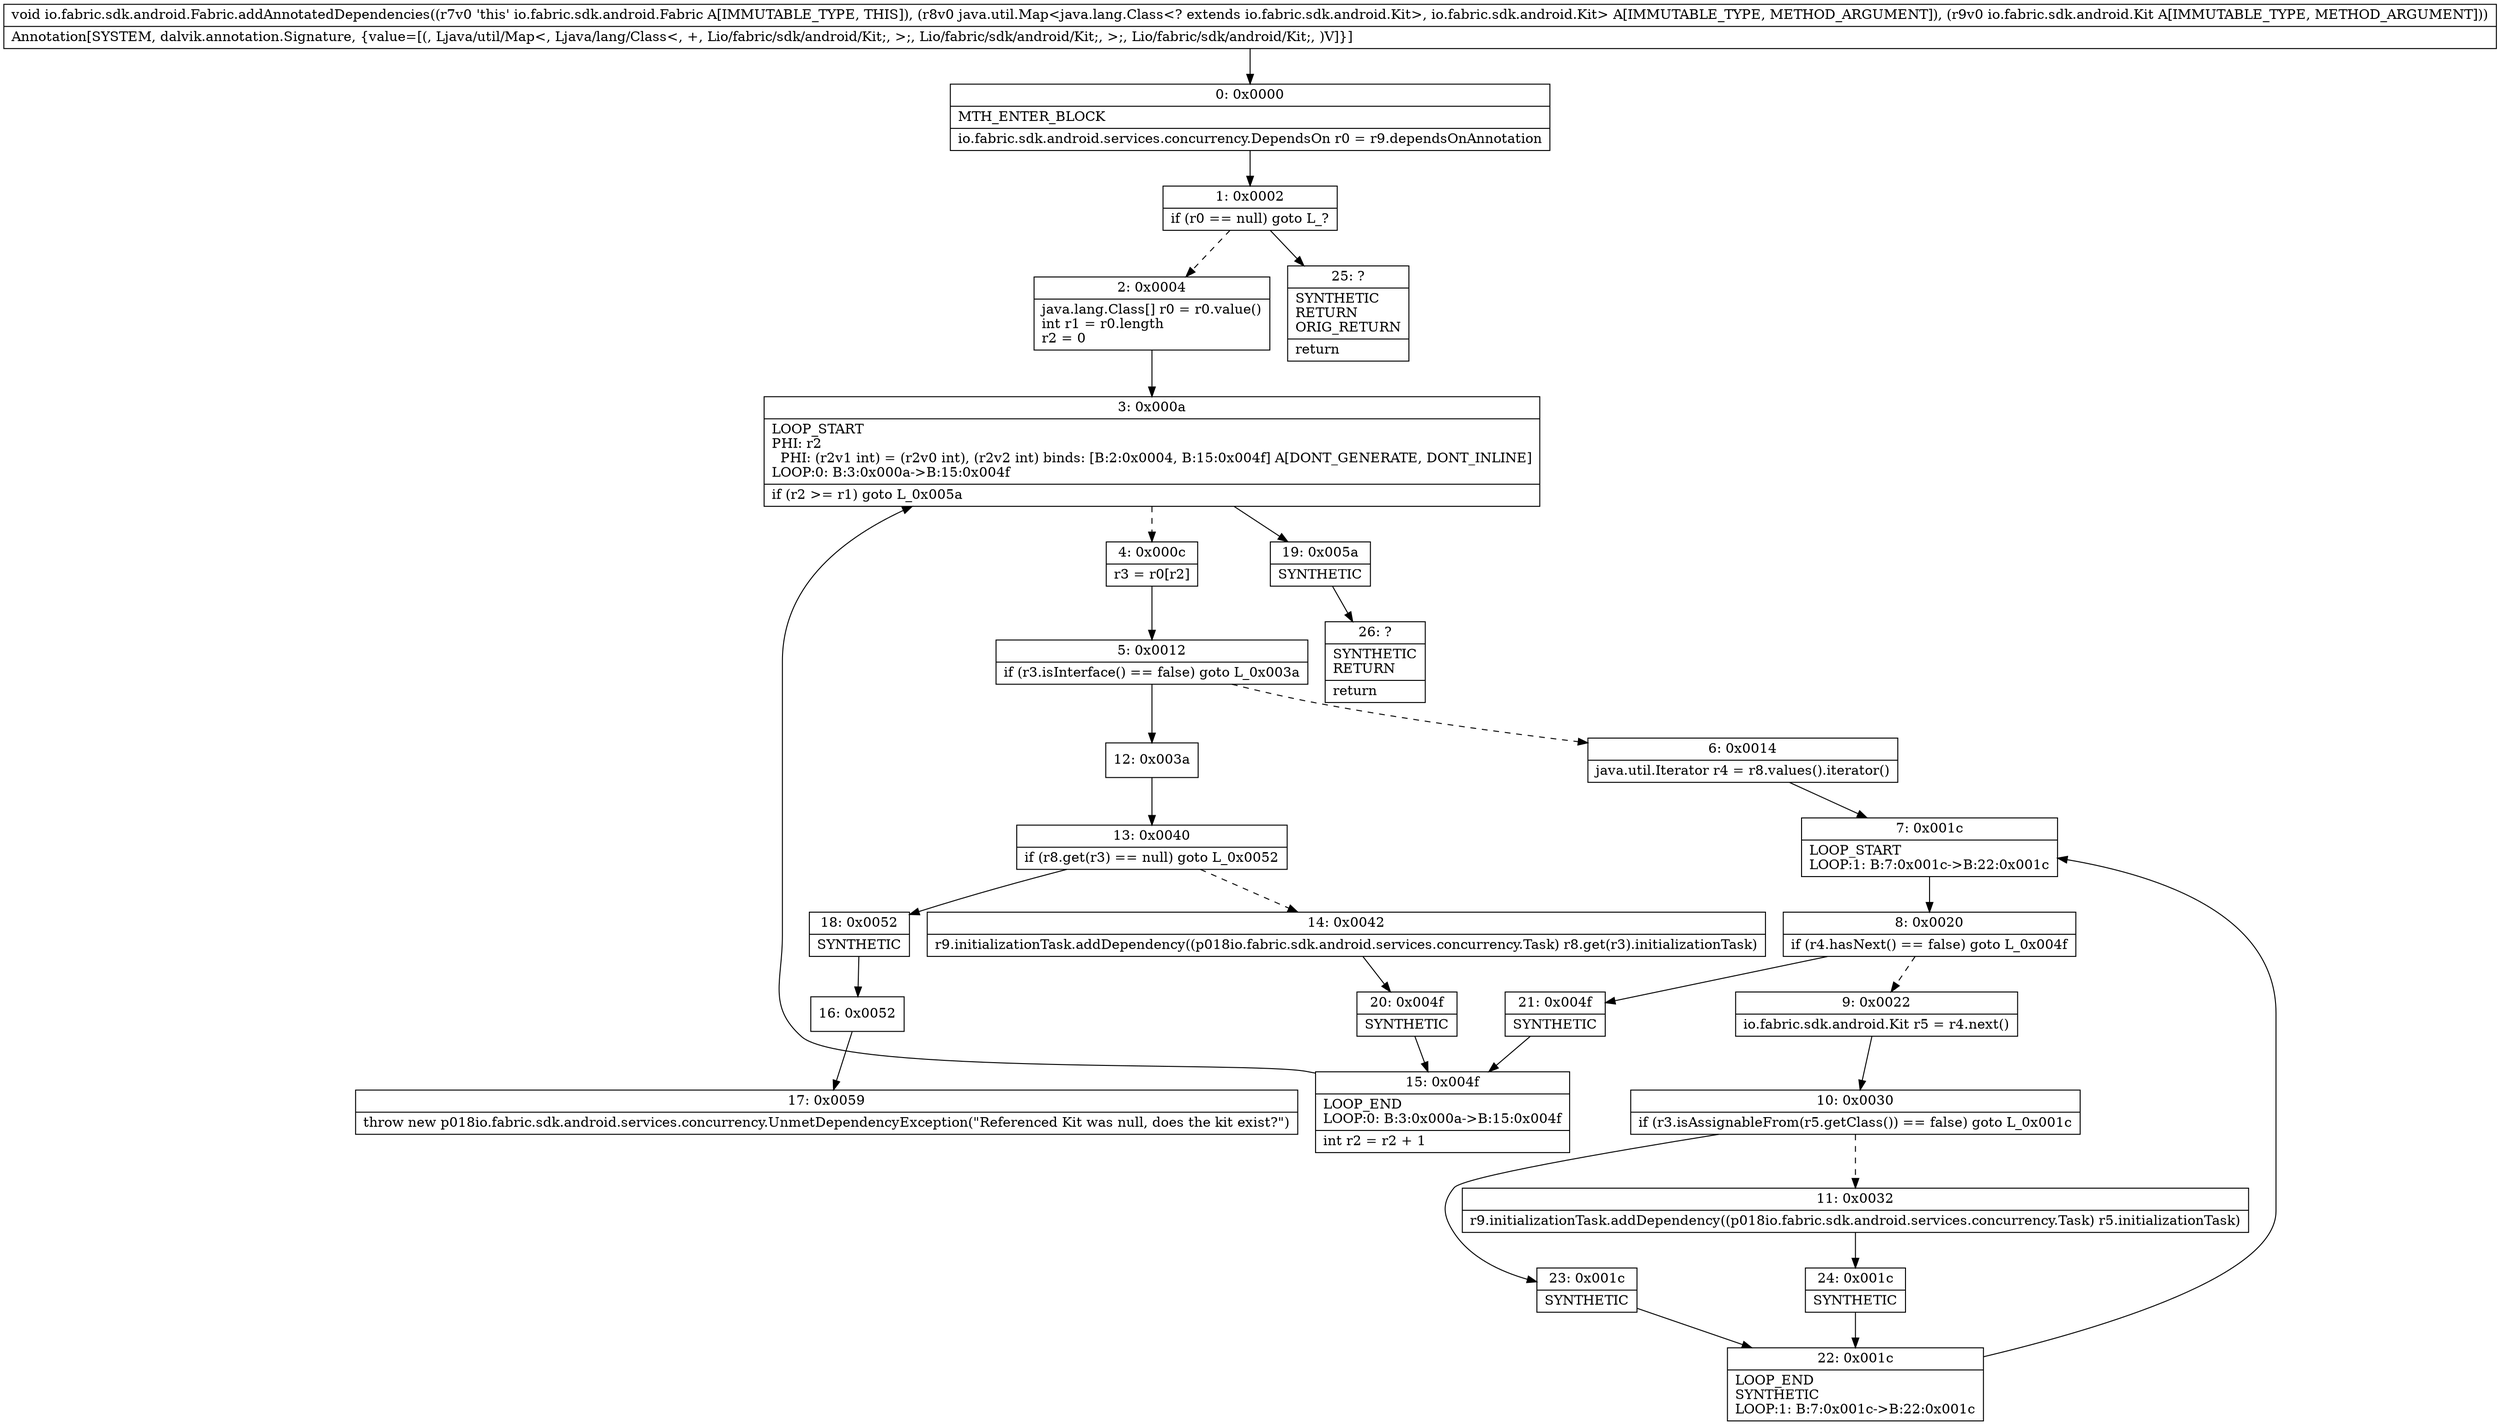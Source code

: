 digraph "CFG forio.fabric.sdk.android.Fabric.addAnnotatedDependencies(Ljava\/util\/Map;Lio\/fabric\/sdk\/android\/Kit;)V" {
Node_0 [shape=record,label="{0\:\ 0x0000|MTH_ENTER_BLOCK\l|io.fabric.sdk.android.services.concurrency.DependsOn r0 = r9.dependsOnAnnotation\l}"];
Node_1 [shape=record,label="{1\:\ 0x0002|if (r0 == null) goto L_?\l}"];
Node_2 [shape=record,label="{2\:\ 0x0004|java.lang.Class[] r0 = r0.value()\lint r1 = r0.length\lr2 = 0\l}"];
Node_3 [shape=record,label="{3\:\ 0x000a|LOOP_START\lPHI: r2 \l  PHI: (r2v1 int) = (r2v0 int), (r2v2 int) binds: [B:2:0x0004, B:15:0x004f] A[DONT_GENERATE, DONT_INLINE]\lLOOP:0: B:3:0x000a\-\>B:15:0x004f\l|if (r2 \>= r1) goto L_0x005a\l}"];
Node_4 [shape=record,label="{4\:\ 0x000c|r3 = r0[r2]\l}"];
Node_5 [shape=record,label="{5\:\ 0x0012|if (r3.isInterface() == false) goto L_0x003a\l}"];
Node_6 [shape=record,label="{6\:\ 0x0014|java.util.Iterator r4 = r8.values().iterator()\l}"];
Node_7 [shape=record,label="{7\:\ 0x001c|LOOP_START\lLOOP:1: B:7:0x001c\-\>B:22:0x001c\l}"];
Node_8 [shape=record,label="{8\:\ 0x0020|if (r4.hasNext() == false) goto L_0x004f\l}"];
Node_9 [shape=record,label="{9\:\ 0x0022|io.fabric.sdk.android.Kit r5 = r4.next()\l}"];
Node_10 [shape=record,label="{10\:\ 0x0030|if (r3.isAssignableFrom(r5.getClass()) == false) goto L_0x001c\l}"];
Node_11 [shape=record,label="{11\:\ 0x0032|r9.initializationTask.addDependency((p018io.fabric.sdk.android.services.concurrency.Task) r5.initializationTask)\l}"];
Node_12 [shape=record,label="{12\:\ 0x003a}"];
Node_13 [shape=record,label="{13\:\ 0x0040|if (r8.get(r3) == null) goto L_0x0052\l}"];
Node_14 [shape=record,label="{14\:\ 0x0042|r9.initializationTask.addDependency((p018io.fabric.sdk.android.services.concurrency.Task) r8.get(r3).initializationTask)\l}"];
Node_15 [shape=record,label="{15\:\ 0x004f|LOOP_END\lLOOP:0: B:3:0x000a\-\>B:15:0x004f\l|int r2 = r2 + 1\l}"];
Node_16 [shape=record,label="{16\:\ 0x0052}"];
Node_17 [shape=record,label="{17\:\ 0x0059|throw new p018io.fabric.sdk.android.services.concurrency.UnmetDependencyException(\"Referenced Kit was null, does the kit exist?\")\l}"];
Node_18 [shape=record,label="{18\:\ 0x0052|SYNTHETIC\l}"];
Node_19 [shape=record,label="{19\:\ 0x005a|SYNTHETIC\l}"];
Node_20 [shape=record,label="{20\:\ 0x004f|SYNTHETIC\l}"];
Node_21 [shape=record,label="{21\:\ 0x004f|SYNTHETIC\l}"];
Node_22 [shape=record,label="{22\:\ 0x001c|LOOP_END\lSYNTHETIC\lLOOP:1: B:7:0x001c\-\>B:22:0x001c\l}"];
Node_23 [shape=record,label="{23\:\ 0x001c|SYNTHETIC\l}"];
Node_24 [shape=record,label="{24\:\ 0x001c|SYNTHETIC\l}"];
Node_25 [shape=record,label="{25\:\ ?|SYNTHETIC\lRETURN\lORIG_RETURN\l|return\l}"];
Node_26 [shape=record,label="{26\:\ ?|SYNTHETIC\lRETURN\l|return\l}"];
MethodNode[shape=record,label="{void io.fabric.sdk.android.Fabric.addAnnotatedDependencies((r7v0 'this' io.fabric.sdk.android.Fabric A[IMMUTABLE_TYPE, THIS]), (r8v0 java.util.Map\<java.lang.Class\<? extends io.fabric.sdk.android.Kit\>, io.fabric.sdk.android.Kit\> A[IMMUTABLE_TYPE, METHOD_ARGUMENT]), (r9v0 io.fabric.sdk.android.Kit A[IMMUTABLE_TYPE, METHOD_ARGUMENT]))  | Annotation[SYSTEM, dalvik.annotation.Signature, \{value=[(, Ljava\/util\/Map\<, Ljava\/lang\/Class\<, +, Lio\/fabric\/sdk\/android\/Kit;, \>;, Lio\/fabric\/sdk\/android\/Kit;, \>;, Lio\/fabric\/sdk\/android\/Kit;, )V]\}]\l}"];
MethodNode -> Node_0;
Node_0 -> Node_1;
Node_1 -> Node_2[style=dashed];
Node_1 -> Node_25;
Node_2 -> Node_3;
Node_3 -> Node_4[style=dashed];
Node_3 -> Node_19;
Node_4 -> Node_5;
Node_5 -> Node_6[style=dashed];
Node_5 -> Node_12;
Node_6 -> Node_7;
Node_7 -> Node_8;
Node_8 -> Node_9[style=dashed];
Node_8 -> Node_21;
Node_9 -> Node_10;
Node_10 -> Node_11[style=dashed];
Node_10 -> Node_23;
Node_11 -> Node_24;
Node_12 -> Node_13;
Node_13 -> Node_14[style=dashed];
Node_13 -> Node_18;
Node_14 -> Node_20;
Node_15 -> Node_3;
Node_16 -> Node_17;
Node_18 -> Node_16;
Node_19 -> Node_26;
Node_20 -> Node_15;
Node_21 -> Node_15;
Node_22 -> Node_7;
Node_23 -> Node_22;
Node_24 -> Node_22;
}

